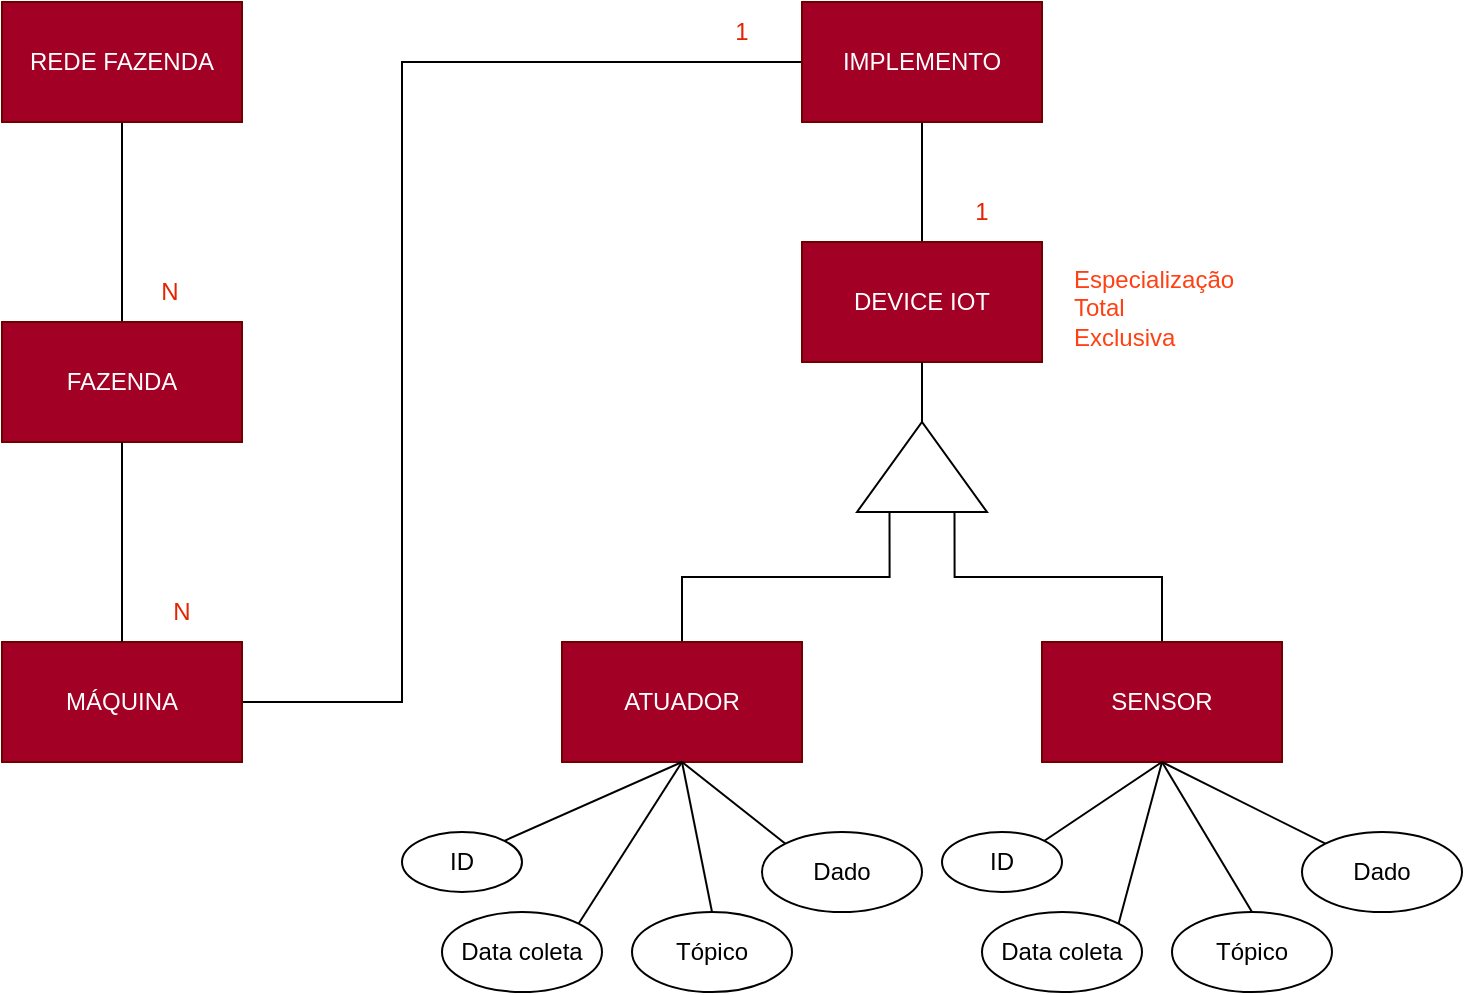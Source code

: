 <mxfile version="24.4.3" type="onedrive">
  <diagram name="Page-1" id="1F3TORFTUAoLcS065N0d">
    <mxGraphModel grid="1" page="1" gridSize="10" guides="1" tooltips="1" connect="1" arrows="1" fold="1" pageScale="1" pageWidth="827" pageHeight="1169" math="0" shadow="0">
      <root>
        <mxCell id="0" />
        <mxCell id="1" parent="0" />
        <mxCell id="4bIGzoSqIaKfrJ3mQUrh-3" style="rounded=0;orthogonalLoop=1;jettySize=auto;html=1;exitX=0.5;exitY=1;exitDx=0;exitDy=0;entryX=0.5;entryY=0;entryDx=0;entryDy=0;endArrow=none;endFill=0;edgeStyle=orthogonalEdgeStyle;" edge="1" parent="1" source="4bIGzoSqIaKfrJ3mQUrh-1" target="4bIGzoSqIaKfrJ3mQUrh-2">
          <mxGeometry relative="1" as="geometry" />
        </mxCell>
        <mxCell id="4bIGzoSqIaKfrJ3mQUrh-1" value="REDE FAZENDA" style="rounded=0;whiteSpace=wrap;html=1;fillColor=#a20025;fontColor=#ffffff;strokeColor=#6F0000;" vertex="1" parent="1">
          <mxGeometry x="80" y="520" width="120" height="60" as="geometry" />
        </mxCell>
        <mxCell id="4bIGzoSqIaKfrJ3mQUrh-2" value="FAZENDA" style="rounded=0;whiteSpace=wrap;html=1;fillColor=#a20025;fontColor=#ffffff;strokeColor=#6F0000;" vertex="1" parent="1">
          <mxGeometry x="80" y="680" width="120" height="60" as="geometry" />
        </mxCell>
        <mxCell id="4bIGzoSqIaKfrJ3mQUrh-4" value="&lt;font&gt;N&lt;/font&gt;" style="text;html=1;align=center;verticalAlign=middle;whiteSpace=wrap;rounded=0;fontColor=#e32400;" vertex="1" parent="1">
          <mxGeometry x="134" y="650" width="60" height="30" as="geometry" />
        </mxCell>
        <mxCell id="4bIGzoSqIaKfrJ3mQUrh-12" style="edgeStyle=orthogonalEdgeStyle;rounded=0;orthogonalLoop=1;jettySize=auto;html=1;exitX=1;exitY=0.5;exitDx=0;exitDy=0;entryX=0;entryY=0.5;entryDx=0;entryDy=0;endArrow=none;endFill=0;" edge="1" parent="1" source="4bIGzoSqIaKfrJ3mQUrh-6" target="4bIGzoSqIaKfrJ3mQUrh-11">
          <mxGeometry relative="1" as="geometry">
            <Array as="points">
              <mxPoint x="280" y="870" />
              <mxPoint x="280" y="550" />
            </Array>
          </mxGeometry>
        </mxCell>
        <mxCell id="4bIGzoSqIaKfrJ3mQUrh-6" value="MÁQUINA" style="rounded=0;whiteSpace=wrap;html=1;fillColor=#a20025;fontColor=#ffffff;strokeColor=#6F0000;" vertex="1" parent="1">
          <mxGeometry x="80" y="840" width="120" height="60" as="geometry" />
        </mxCell>
        <mxCell id="4bIGzoSqIaKfrJ3mQUrh-7" style="rounded=0;orthogonalLoop=1;jettySize=auto;html=1;exitX=0.5;exitY=1;exitDx=0;exitDy=0;entryX=0.5;entryY=0;entryDx=0;entryDy=0;endArrow=none;endFill=0;edgeStyle=orthogonalEdgeStyle;" edge="1" parent="1" source="4bIGzoSqIaKfrJ3mQUrh-2" target="4bIGzoSqIaKfrJ3mQUrh-6">
          <mxGeometry relative="1" as="geometry">
            <mxPoint x="134" y="750" as="sourcePoint" />
            <mxPoint x="134" y="830" as="targetPoint" />
          </mxGeometry>
        </mxCell>
        <mxCell id="4bIGzoSqIaKfrJ3mQUrh-9" value="&lt;font&gt;N&lt;/font&gt;" style="text;html=1;align=center;verticalAlign=middle;whiteSpace=wrap;rounded=0;fontColor=#e32400;" vertex="1" parent="1">
          <mxGeometry x="140" y="810" width="60" height="30" as="geometry" />
        </mxCell>
        <mxCell id="4bIGzoSqIaKfrJ3mQUrh-15" style="edgeStyle=orthogonalEdgeStyle;rounded=0;orthogonalLoop=1;jettySize=auto;html=1;exitX=0.5;exitY=1;exitDx=0;exitDy=0;entryX=0.5;entryY=0;entryDx=0;entryDy=0;endArrow=none;endFill=0;" edge="1" parent="1" source="4bIGzoSqIaKfrJ3mQUrh-11" target="4bIGzoSqIaKfrJ3mQUrh-14">
          <mxGeometry relative="1" as="geometry" />
        </mxCell>
        <mxCell id="4bIGzoSqIaKfrJ3mQUrh-11" value="IMPLEMENTO" style="rounded=0;whiteSpace=wrap;html=1;fillColor=#a20025;fontColor=#ffffff;strokeColor=#6F0000;" vertex="1" parent="1">
          <mxGeometry x="480" y="520" width="120" height="60" as="geometry" />
        </mxCell>
        <mxCell id="4bIGzoSqIaKfrJ3mQUrh-13" value="&lt;font&gt;1&lt;/font&gt;" style="text;html=1;align=center;verticalAlign=middle;whiteSpace=wrap;rounded=0;fontColor=#e32400;" vertex="1" parent="1">
          <mxGeometry x="420" y="520" width="60" height="30" as="geometry" />
        </mxCell>
        <mxCell id="4bIGzoSqIaKfrJ3mQUrh-18" style="edgeStyle=orthogonalEdgeStyle;rounded=0;orthogonalLoop=1;jettySize=auto;html=1;exitX=0;exitY=0.25;exitDx=0;exitDy=0;entryX=0.5;entryY=0;entryDx=0;entryDy=0;endArrow=none;endFill=0;" edge="1" parent="1" source="4bIGzoSqIaKfrJ3mQUrh-22" target="4bIGzoSqIaKfrJ3mQUrh-17">
          <mxGeometry relative="1" as="geometry" />
        </mxCell>
        <mxCell id="4bIGzoSqIaKfrJ3mQUrh-20" style="edgeStyle=orthogonalEdgeStyle;rounded=0;orthogonalLoop=1;jettySize=auto;html=1;exitX=0;exitY=0.75;exitDx=0;exitDy=0;entryX=0.5;entryY=0;entryDx=0;entryDy=0;endArrow=none;endFill=0;" edge="1" parent="1" source="4bIGzoSqIaKfrJ3mQUrh-22" target="4bIGzoSqIaKfrJ3mQUrh-19">
          <mxGeometry relative="1" as="geometry" />
        </mxCell>
        <mxCell id="4bIGzoSqIaKfrJ3mQUrh-14" value="DEVICE IOT" style="rounded=0;whiteSpace=wrap;html=1;fillColor=#a20025;fontColor=#ffffff;strokeColor=#6F0000;" vertex="1" parent="1">
          <mxGeometry x="480" y="640" width="120" height="60" as="geometry" />
        </mxCell>
        <mxCell id="4bIGzoSqIaKfrJ3mQUrh-16" value="&lt;font&gt;1&lt;/font&gt;" style="text;html=1;align=center;verticalAlign=middle;whiteSpace=wrap;rounded=0;fontColor=#e32400;" vertex="1" parent="1">
          <mxGeometry x="540" y="610" width="60" height="30" as="geometry" />
        </mxCell>
        <mxCell id="4bIGzoSqIaKfrJ3mQUrh-17" value="ATUADOR" style="rounded=0;whiteSpace=wrap;html=1;fillColor=#a20025;fontColor=#ffffff;strokeColor=#6F0000;" vertex="1" parent="1">
          <mxGeometry x="360" y="840" width="120" height="60" as="geometry" />
        </mxCell>
        <mxCell id="4bIGzoSqIaKfrJ3mQUrh-19" value="SENSOR" style="rounded=0;whiteSpace=wrap;html=1;fillColor=#a20025;fontColor=#ffffff;strokeColor=#6F0000;" vertex="1" parent="1">
          <mxGeometry x="600" y="840" width="120" height="60" as="geometry" />
        </mxCell>
        <mxCell id="4bIGzoSqIaKfrJ3mQUrh-21" value="&lt;span style=&quot;font-size: 12px;&quot; id=&quot;docs-internal-guid-2453aa1d-7fff-8f91-bada-b084666e2c47&quot;&gt;&lt;span style=&quot;font-family: Arial, sans-serif; background-color: transparent; font-variant-numeric: normal; font-variant-east-asian: normal; font-variant-alternates: normal; font-variant-position: normal; vertical-align: baseline; white-space-collapse: preserve; font-size: 12px;&quot;&gt;&lt;font style=&quot;font-size: 12px;&quot;&gt;Especialização &lt;br style=&quot;font-size: 12px;&quot;&gt;Total&lt;br style=&quot;font-size: 12px;&quot;&gt;&lt;/font&gt;&lt;/span&gt;&lt;/span&gt;&lt;div style=&quot;font-size: 12px;&quot;&gt;&lt;span style=&quot;font-family: Arial, sans-serif; background-color: transparent; font-variant-numeric: normal; font-variant-east-asian: normal; font-variant-alternates: normal; font-variant-position: normal; vertical-align: baseline; white-space-collapse: preserve; font-size: 12px;&quot;&gt;&lt;font style=&quot;font-size: 12px;&quot;&gt;Exclusiva&lt;/font&gt;&lt;/span&gt;&lt;/div&gt;" style="text;strokeColor=none;fillColor=none;spacingLeft=4;spacingRight=4;overflow=hidden;rotatable=0;points=[[0,0.5],[1,0.5]];portConstraint=eastwest;fontSize=12;whiteSpace=wrap;html=1;fontColor=#ff4013;" vertex="1" parent="1">
          <mxGeometry x="610" y="645" width="135" height="50" as="geometry" />
        </mxCell>
        <mxCell id="4bIGzoSqIaKfrJ3mQUrh-23" value="" style="edgeStyle=orthogonalEdgeStyle;rounded=0;orthogonalLoop=1;jettySize=auto;html=1;entryX=0.5;entryY=1;entryDx=0;entryDy=0;endArrow=none;endFill=0;" edge="1" parent="1" source="4bIGzoSqIaKfrJ3mQUrh-22" target="4bIGzoSqIaKfrJ3mQUrh-14">
          <mxGeometry relative="1" as="geometry" />
        </mxCell>
        <mxCell id="4bIGzoSqIaKfrJ3mQUrh-22" value="" style="triangle;whiteSpace=wrap;html=1;rotation=-90;fillColor=none;" vertex="1" parent="1">
          <mxGeometry x="517.5" y="720" width="45" height="65" as="geometry" />
        </mxCell>
        <mxCell id="4bIGzoSqIaKfrJ3mQUrh-31" style="rounded=0;orthogonalLoop=1;jettySize=auto;html=1;exitX=0;exitY=0;exitDx=0;exitDy=0;entryX=0.5;entryY=1;entryDx=0;entryDy=0;endArrow=none;endFill=0;" edge="1" parent="1" source="4bIGzoSqIaKfrJ3mQUrh-24" target="4bIGzoSqIaKfrJ3mQUrh-19">
          <mxGeometry relative="1" as="geometry" />
        </mxCell>
        <mxCell id="4bIGzoSqIaKfrJ3mQUrh-24" value="Dado" style="ellipse;whiteSpace=wrap;html=1;" vertex="1" parent="1">
          <mxGeometry x="730" y="935" width="80" height="40" as="geometry" />
        </mxCell>
        <mxCell id="4bIGzoSqIaKfrJ3mQUrh-28" style="rounded=0;orthogonalLoop=1;jettySize=auto;html=1;exitX=1;exitY=0;exitDx=0;exitDy=0;entryX=0.5;entryY=1;entryDx=0;entryDy=0;endArrow=none;endFill=0;" edge="1" parent="1" source="4bIGzoSqIaKfrJ3mQUrh-25" target="4bIGzoSqIaKfrJ3mQUrh-19">
          <mxGeometry relative="1" as="geometry" />
        </mxCell>
        <mxCell id="4bIGzoSqIaKfrJ3mQUrh-25" value="ID" style="ellipse;whiteSpace=wrap;html=1;" vertex="1" parent="1">
          <mxGeometry x="550" y="935" width="60" height="30" as="geometry" />
        </mxCell>
        <mxCell id="4bIGzoSqIaKfrJ3mQUrh-30" style="rounded=0;orthogonalLoop=1;jettySize=auto;html=1;exitX=0.5;exitY=0;exitDx=0;exitDy=0;entryX=0.5;entryY=1;entryDx=0;entryDy=0;endArrow=none;endFill=0;" edge="1" parent="1" source="4bIGzoSqIaKfrJ3mQUrh-26" target="4bIGzoSqIaKfrJ3mQUrh-19">
          <mxGeometry relative="1" as="geometry" />
        </mxCell>
        <mxCell id="4bIGzoSqIaKfrJ3mQUrh-26" value="Tópico" style="ellipse;whiteSpace=wrap;html=1;" vertex="1" parent="1">
          <mxGeometry x="665" y="975" width="80" height="40" as="geometry" />
        </mxCell>
        <mxCell id="4bIGzoSqIaKfrJ3mQUrh-29" style="rounded=0;orthogonalLoop=1;jettySize=auto;html=1;exitX=1;exitY=0;exitDx=0;exitDy=0;endArrow=none;endFill=0;" edge="1" parent="1" source="4bIGzoSqIaKfrJ3mQUrh-27">
          <mxGeometry relative="1" as="geometry">
            <mxPoint x="660.0" y="900" as="targetPoint" />
          </mxGeometry>
        </mxCell>
        <mxCell id="4bIGzoSqIaKfrJ3mQUrh-27" value="Data coleta" style="ellipse;whiteSpace=wrap;html=1;" vertex="1" parent="1">
          <mxGeometry x="570" y="975" width="80" height="40" as="geometry" />
        </mxCell>
        <mxCell id="4bIGzoSqIaKfrJ3mQUrh-37" style="rounded=0;orthogonalLoop=1;jettySize=auto;html=1;exitX=0;exitY=0;exitDx=0;exitDy=0;endArrow=none;endFill=0;" edge="1" parent="1" source="4bIGzoSqIaKfrJ3mQUrh-32">
          <mxGeometry relative="1" as="geometry">
            <mxPoint x="420.0" y="900" as="targetPoint" />
          </mxGeometry>
        </mxCell>
        <mxCell id="4bIGzoSqIaKfrJ3mQUrh-32" value="Dado" style="ellipse;whiteSpace=wrap;html=1;" vertex="1" parent="1">
          <mxGeometry x="460" y="935" width="80" height="40" as="geometry" />
        </mxCell>
        <mxCell id="4bIGzoSqIaKfrJ3mQUrh-36" style="rounded=0;orthogonalLoop=1;jettySize=auto;html=1;exitX=1;exitY=0;exitDx=0;exitDy=0;entryX=0.5;entryY=1;entryDx=0;entryDy=0;endArrow=none;endFill=0;" edge="1" parent="1" source="4bIGzoSqIaKfrJ3mQUrh-33" target="4bIGzoSqIaKfrJ3mQUrh-17">
          <mxGeometry relative="1" as="geometry" />
        </mxCell>
        <mxCell id="4bIGzoSqIaKfrJ3mQUrh-33" value="ID" style="ellipse;whiteSpace=wrap;html=1;" vertex="1" parent="1">
          <mxGeometry x="280" y="935" width="60" height="30" as="geometry" />
        </mxCell>
        <mxCell id="4bIGzoSqIaKfrJ3mQUrh-38" style="rounded=0;orthogonalLoop=1;jettySize=auto;html=1;exitX=0.5;exitY=0;exitDx=0;exitDy=0;entryX=0.5;entryY=1;entryDx=0;entryDy=0;endArrow=none;endFill=0;" edge="1" parent="1" source="4bIGzoSqIaKfrJ3mQUrh-34" target="4bIGzoSqIaKfrJ3mQUrh-17">
          <mxGeometry relative="1" as="geometry" />
        </mxCell>
        <mxCell id="4bIGzoSqIaKfrJ3mQUrh-34" value="Tópico" style="ellipse;whiteSpace=wrap;html=1;" vertex="1" parent="1">
          <mxGeometry x="395" y="975" width="80" height="40" as="geometry" />
        </mxCell>
        <mxCell id="4bIGzoSqIaKfrJ3mQUrh-39" style="rounded=0;orthogonalLoop=1;jettySize=auto;html=1;exitX=1;exitY=0;exitDx=0;exitDy=0;entryX=0.5;entryY=1;entryDx=0;entryDy=0;endArrow=none;endFill=0;" edge="1" parent="1" source="4bIGzoSqIaKfrJ3mQUrh-35" target="4bIGzoSqIaKfrJ3mQUrh-17">
          <mxGeometry relative="1" as="geometry" />
        </mxCell>
        <mxCell id="4bIGzoSqIaKfrJ3mQUrh-35" value="Data coleta" style="ellipse;whiteSpace=wrap;html=1;" vertex="1" parent="1">
          <mxGeometry x="300" y="975" width="80" height="40" as="geometry" />
        </mxCell>
      </root>
    </mxGraphModel>
  </diagram>
</mxfile>
